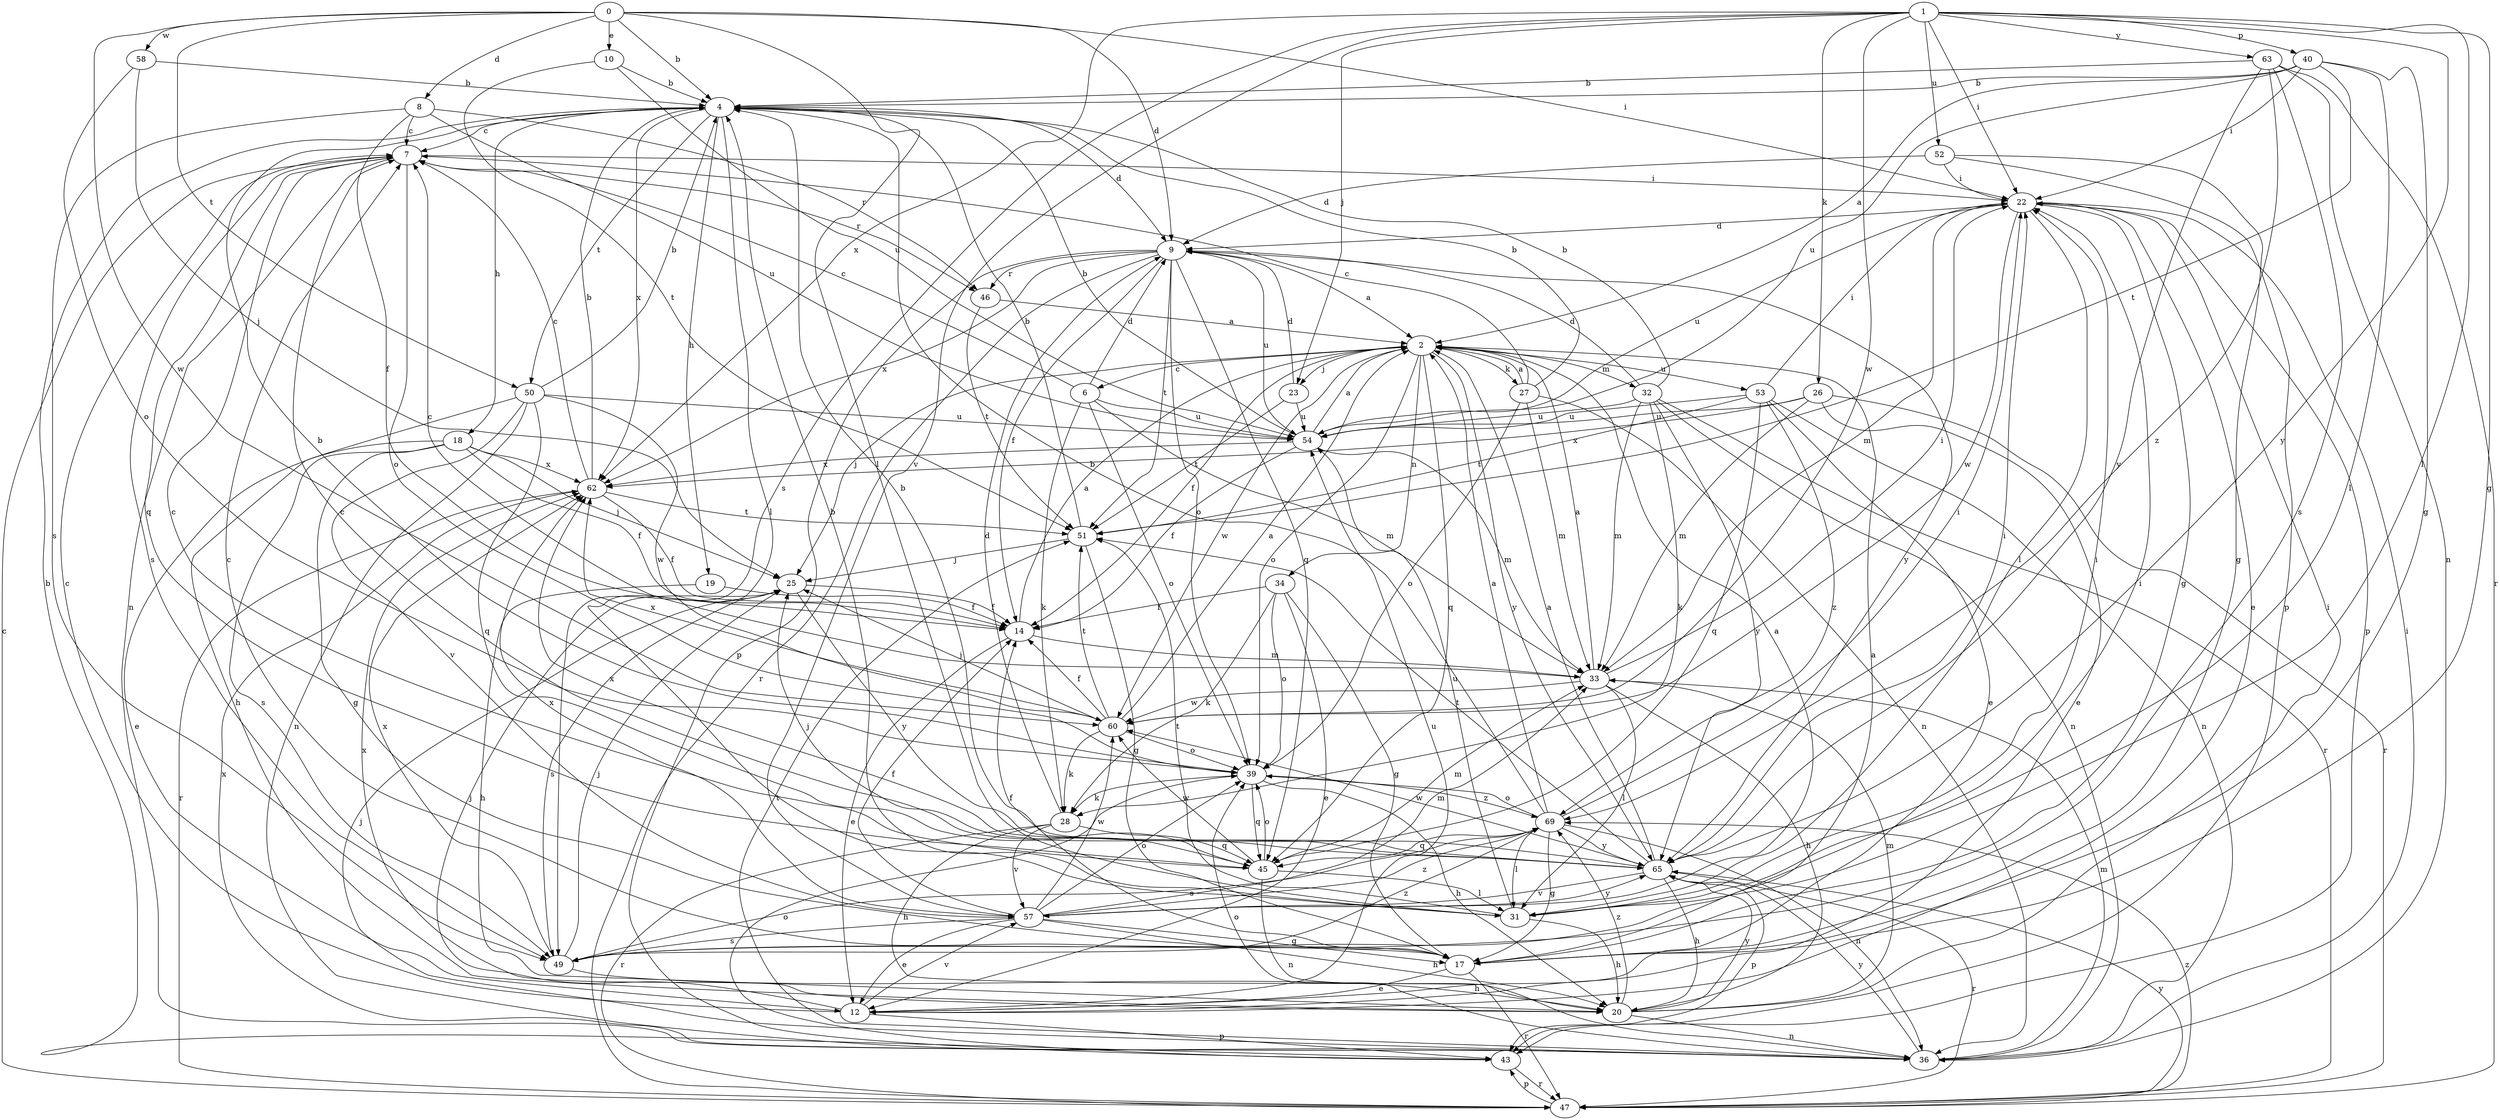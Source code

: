 strict digraph  {
0;
1;
2;
4;
6;
7;
8;
9;
10;
12;
14;
17;
18;
19;
20;
22;
23;
25;
26;
27;
28;
31;
32;
33;
34;
36;
39;
40;
43;
45;
46;
47;
49;
50;
51;
52;
53;
54;
57;
58;
60;
62;
63;
65;
69;
0 -> 4  [label=b];
0 -> 8  [label=d];
0 -> 9  [label=d];
0 -> 10  [label=e];
0 -> 22  [label=i];
0 -> 31  [label=l];
0 -> 50  [label=t];
0 -> 58  [label=w];
0 -> 60  [label=w];
1 -> 17  [label=g];
1 -> 22  [label=i];
1 -> 23  [label=j];
1 -> 26  [label=k];
1 -> 31  [label=l];
1 -> 40  [label=p];
1 -> 49  [label=s];
1 -> 52  [label=u];
1 -> 57  [label=v];
1 -> 60  [label=w];
1 -> 62  [label=x];
1 -> 63  [label=y];
1 -> 65  [label=y];
2 -> 6  [label=c];
2 -> 14  [label=f];
2 -> 23  [label=j];
2 -> 25  [label=j];
2 -> 27  [label=k];
2 -> 32  [label=m];
2 -> 34  [label=n];
2 -> 39  [label=o];
2 -> 45  [label=q];
2 -> 53  [label=u];
2 -> 60  [label=w];
2 -> 65  [label=y];
4 -> 7  [label=c];
4 -> 9  [label=d];
4 -> 18  [label=h];
4 -> 19  [label=h];
4 -> 31  [label=l];
4 -> 50  [label=t];
4 -> 62  [label=x];
6 -> 7  [label=c];
6 -> 9  [label=d];
6 -> 28  [label=k];
6 -> 33  [label=m];
6 -> 39  [label=o];
6 -> 54  [label=u];
7 -> 22  [label=i];
7 -> 36  [label=n];
7 -> 39  [label=o];
7 -> 45  [label=q];
7 -> 46  [label=r];
7 -> 49  [label=s];
8 -> 7  [label=c];
8 -> 14  [label=f];
8 -> 46  [label=r];
8 -> 49  [label=s];
8 -> 54  [label=u];
9 -> 2  [label=a];
9 -> 14  [label=f];
9 -> 39  [label=o];
9 -> 43  [label=p];
9 -> 45  [label=q];
9 -> 46  [label=r];
9 -> 47  [label=r];
9 -> 51  [label=t];
9 -> 54  [label=u];
9 -> 62  [label=x];
9 -> 65  [label=y];
10 -> 4  [label=b];
10 -> 51  [label=t];
10 -> 54  [label=u];
12 -> 7  [label=c];
12 -> 25  [label=j];
12 -> 43  [label=p];
12 -> 54  [label=u];
12 -> 57  [label=v];
14 -> 2  [label=a];
14 -> 12  [label=e];
14 -> 33  [label=m];
17 -> 2  [label=a];
17 -> 7  [label=c];
17 -> 12  [label=e];
17 -> 14  [label=f];
17 -> 47  [label=r];
18 -> 12  [label=e];
18 -> 14  [label=f];
18 -> 17  [label=g];
18 -> 25  [label=j];
18 -> 49  [label=s];
18 -> 62  [label=x];
19 -> 14  [label=f];
19 -> 20  [label=h];
20 -> 22  [label=i];
20 -> 33  [label=m];
20 -> 36  [label=n];
20 -> 62  [label=x];
20 -> 65  [label=y];
20 -> 69  [label=z];
22 -> 9  [label=d];
22 -> 12  [label=e];
22 -> 17  [label=g];
22 -> 31  [label=l];
22 -> 33  [label=m];
22 -> 43  [label=p];
22 -> 54  [label=u];
22 -> 60  [label=w];
23 -> 9  [label=d];
23 -> 51  [label=t];
23 -> 54  [label=u];
25 -> 14  [label=f];
25 -> 49  [label=s];
25 -> 65  [label=y];
26 -> 12  [label=e];
26 -> 33  [label=m];
26 -> 47  [label=r];
26 -> 54  [label=u];
26 -> 62  [label=x];
27 -> 2  [label=a];
27 -> 4  [label=b];
27 -> 7  [label=c];
27 -> 33  [label=m];
27 -> 36  [label=n];
27 -> 39  [label=o];
28 -> 9  [label=d];
28 -> 20  [label=h];
28 -> 45  [label=q];
28 -> 47  [label=r];
28 -> 57  [label=v];
31 -> 4  [label=b];
31 -> 20  [label=h];
31 -> 22  [label=i];
31 -> 51  [label=t];
31 -> 54  [label=u];
32 -> 4  [label=b];
32 -> 9  [label=d];
32 -> 28  [label=k];
32 -> 33  [label=m];
32 -> 36  [label=n];
32 -> 47  [label=r];
32 -> 54  [label=u];
32 -> 65  [label=y];
33 -> 2  [label=a];
33 -> 7  [label=c];
33 -> 20  [label=h];
33 -> 22  [label=i];
33 -> 31  [label=l];
33 -> 60  [label=w];
34 -> 12  [label=e];
34 -> 14  [label=f];
34 -> 17  [label=g];
34 -> 28  [label=k];
34 -> 39  [label=o];
36 -> 22  [label=i];
36 -> 25  [label=j];
36 -> 33  [label=m];
36 -> 39  [label=o];
36 -> 51  [label=t];
36 -> 62  [label=x];
36 -> 65  [label=y];
39 -> 4  [label=b];
39 -> 20  [label=h];
39 -> 28  [label=k];
39 -> 45  [label=q];
39 -> 69  [label=z];
40 -> 2  [label=a];
40 -> 4  [label=b];
40 -> 17  [label=g];
40 -> 22  [label=i];
40 -> 31  [label=l];
40 -> 51  [label=t];
40 -> 54  [label=u];
43 -> 4  [label=b];
43 -> 39  [label=o];
43 -> 47  [label=r];
45 -> 7  [label=c];
45 -> 25  [label=j];
45 -> 31  [label=l];
45 -> 33  [label=m];
45 -> 36  [label=n];
45 -> 39  [label=o];
45 -> 60  [label=w];
46 -> 2  [label=a];
46 -> 51  [label=t];
47 -> 7  [label=c];
47 -> 43  [label=p];
47 -> 65  [label=y];
47 -> 69  [label=z];
49 -> 20  [label=h];
49 -> 22  [label=i];
49 -> 25  [label=j];
49 -> 62  [label=x];
49 -> 69  [label=z];
50 -> 4  [label=b];
50 -> 20  [label=h];
50 -> 36  [label=n];
50 -> 45  [label=q];
50 -> 54  [label=u];
50 -> 57  [label=v];
50 -> 60  [label=w];
51 -> 4  [label=b];
51 -> 17  [label=g];
51 -> 25  [label=j];
52 -> 9  [label=d];
52 -> 17  [label=g];
52 -> 22  [label=i];
52 -> 43  [label=p];
53 -> 12  [label=e];
53 -> 22  [label=i];
53 -> 36  [label=n];
53 -> 45  [label=q];
53 -> 51  [label=t];
53 -> 54  [label=u];
53 -> 69  [label=z];
54 -> 2  [label=a];
54 -> 4  [label=b];
54 -> 14  [label=f];
54 -> 33  [label=m];
54 -> 62  [label=x];
57 -> 2  [label=a];
57 -> 12  [label=e];
57 -> 14  [label=f];
57 -> 17  [label=g];
57 -> 20  [label=h];
57 -> 33  [label=m];
57 -> 39  [label=o];
57 -> 49  [label=s];
57 -> 60  [label=w];
57 -> 62  [label=x];
57 -> 65  [label=y];
57 -> 69  [label=z];
58 -> 4  [label=b];
58 -> 25  [label=j];
58 -> 39  [label=o];
60 -> 2  [label=a];
60 -> 14  [label=f];
60 -> 25  [label=j];
60 -> 28  [label=k];
60 -> 39  [label=o];
60 -> 51  [label=t];
60 -> 62  [label=x];
62 -> 4  [label=b];
62 -> 7  [label=c];
62 -> 14  [label=f];
62 -> 47  [label=r];
62 -> 51  [label=t];
63 -> 4  [label=b];
63 -> 36  [label=n];
63 -> 47  [label=r];
63 -> 49  [label=s];
63 -> 65  [label=y];
63 -> 69  [label=z];
65 -> 2  [label=a];
65 -> 4  [label=b];
65 -> 7  [label=c];
65 -> 20  [label=h];
65 -> 22  [label=i];
65 -> 43  [label=p];
65 -> 47  [label=r];
65 -> 51  [label=t];
65 -> 57  [label=v];
65 -> 60  [label=w];
65 -> 62  [label=x];
69 -> 2  [label=a];
69 -> 4  [label=b];
69 -> 17  [label=g];
69 -> 22  [label=i];
69 -> 31  [label=l];
69 -> 36  [label=n];
69 -> 39  [label=o];
69 -> 45  [label=q];
69 -> 49  [label=s];
69 -> 65  [label=y];
}
